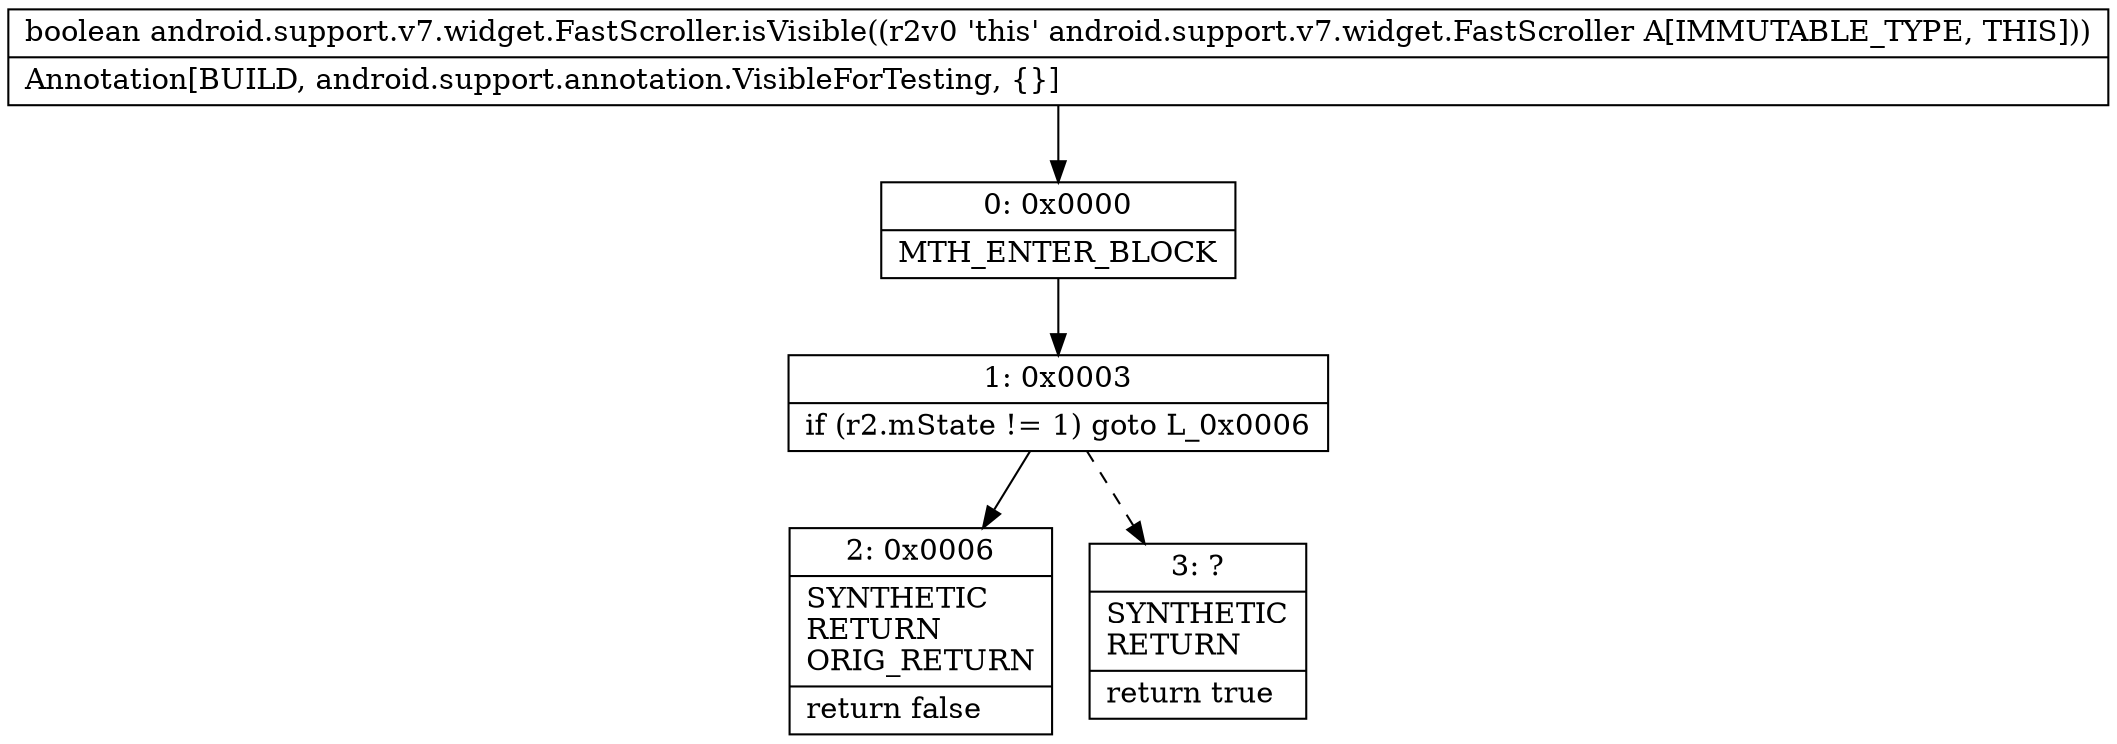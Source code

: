 digraph "CFG forandroid.support.v7.widget.FastScroller.isVisible()Z" {
Node_0 [shape=record,label="{0\:\ 0x0000|MTH_ENTER_BLOCK\l}"];
Node_1 [shape=record,label="{1\:\ 0x0003|if (r2.mState != 1) goto L_0x0006\l}"];
Node_2 [shape=record,label="{2\:\ 0x0006|SYNTHETIC\lRETURN\lORIG_RETURN\l|return false\l}"];
Node_3 [shape=record,label="{3\:\ ?|SYNTHETIC\lRETURN\l|return true\l}"];
MethodNode[shape=record,label="{boolean android.support.v7.widget.FastScroller.isVisible((r2v0 'this' android.support.v7.widget.FastScroller A[IMMUTABLE_TYPE, THIS]))  | Annotation[BUILD, android.support.annotation.VisibleForTesting, \{\}]\l}"];
MethodNode -> Node_0;
Node_0 -> Node_1;
Node_1 -> Node_2;
Node_1 -> Node_3[style=dashed];
}

